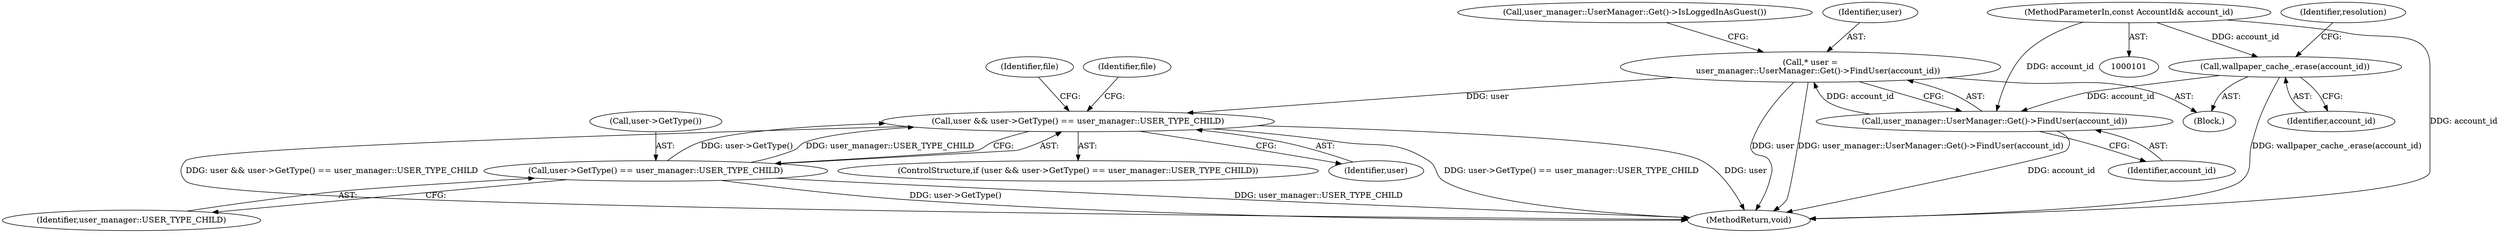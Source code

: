 digraph "0_Chrome_39595f8d4dffcb644d438106dcb64a30c139ff0e@pointer" {
"1000143" [label="(Call,user && user->GetType() == user_manager::USER_TYPE_CHILD)"];
"1000126" [label="(Call,* user =\n      user_manager::UserManager::Get()->FindUser(account_id))"];
"1000128" [label="(Call,user_manager::UserManager::Get()->FindUser(account_id))"];
"1000109" [label="(Call,wallpaper_cache_.erase(account_id))"];
"1000102" [label="(MethodParameterIn,const AccountId& account_id)"];
"1000145" [label="(Call,user->GetType() == user_manager::USER_TYPE_CHILD)"];
"1000144" [label="(Identifier,user)"];
"1000102" [label="(MethodParameterIn,const AccountId& account_id)"];
"1000113" [label="(Identifier,resolution)"];
"1000143" [label="(Call,user && user->GetType() == user_manager::USER_TYPE_CHILD)"];
"1000109" [label="(Call,wallpaper_cache_.erase(account_id))"];
"1000145" [label="(Call,user->GetType() == user_manager::USER_TYPE_CHILD)"];
"1000129" [label="(Identifier,account_id)"];
"1000146" [label="(Call,user->GetType())"];
"1000128" [label="(Call,user_manager::UserManager::Get()->FindUser(account_id))"];
"1000160" [label="(Identifier,file)"];
"1000142" [label="(ControlStructure,if (user && user->GetType() == user_manager::USER_TYPE_CHILD))"];
"1000147" [label="(Identifier,user_manager::USER_TYPE_CHILD)"];
"1000105" [label="(Block,)"];
"1000222" [label="(MethodReturn,void)"];
"1000131" [label="(Call,user_manager::UserManager::Get()->IsLoggedInAsGuest())"];
"1000110" [label="(Identifier,account_id)"];
"1000150" [label="(Identifier,file)"];
"1000127" [label="(Identifier,user)"];
"1000126" [label="(Call,* user =\n      user_manager::UserManager::Get()->FindUser(account_id))"];
"1000143" -> "1000142"  [label="AST: "];
"1000143" -> "1000144"  [label="CFG: "];
"1000143" -> "1000145"  [label="CFG: "];
"1000144" -> "1000143"  [label="AST: "];
"1000145" -> "1000143"  [label="AST: "];
"1000150" -> "1000143"  [label="CFG: "];
"1000160" -> "1000143"  [label="CFG: "];
"1000143" -> "1000222"  [label="DDG: user"];
"1000143" -> "1000222"  [label="DDG: user && user->GetType() == user_manager::USER_TYPE_CHILD"];
"1000143" -> "1000222"  [label="DDG: user->GetType() == user_manager::USER_TYPE_CHILD"];
"1000126" -> "1000143"  [label="DDG: user"];
"1000145" -> "1000143"  [label="DDG: user->GetType()"];
"1000145" -> "1000143"  [label="DDG: user_manager::USER_TYPE_CHILD"];
"1000126" -> "1000105"  [label="AST: "];
"1000126" -> "1000128"  [label="CFG: "];
"1000127" -> "1000126"  [label="AST: "];
"1000128" -> "1000126"  [label="AST: "];
"1000131" -> "1000126"  [label="CFG: "];
"1000126" -> "1000222"  [label="DDG: user_manager::UserManager::Get()->FindUser(account_id)"];
"1000126" -> "1000222"  [label="DDG: user"];
"1000128" -> "1000126"  [label="DDG: account_id"];
"1000128" -> "1000129"  [label="CFG: "];
"1000129" -> "1000128"  [label="AST: "];
"1000128" -> "1000222"  [label="DDG: account_id"];
"1000109" -> "1000128"  [label="DDG: account_id"];
"1000102" -> "1000128"  [label="DDG: account_id"];
"1000109" -> "1000105"  [label="AST: "];
"1000109" -> "1000110"  [label="CFG: "];
"1000110" -> "1000109"  [label="AST: "];
"1000113" -> "1000109"  [label="CFG: "];
"1000109" -> "1000222"  [label="DDG: wallpaper_cache_.erase(account_id)"];
"1000102" -> "1000109"  [label="DDG: account_id"];
"1000102" -> "1000101"  [label="AST: "];
"1000102" -> "1000222"  [label="DDG: account_id"];
"1000145" -> "1000147"  [label="CFG: "];
"1000146" -> "1000145"  [label="AST: "];
"1000147" -> "1000145"  [label="AST: "];
"1000145" -> "1000222"  [label="DDG: user->GetType()"];
"1000145" -> "1000222"  [label="DDG: user_manager::USER_TYPE_CHILD"];
}
